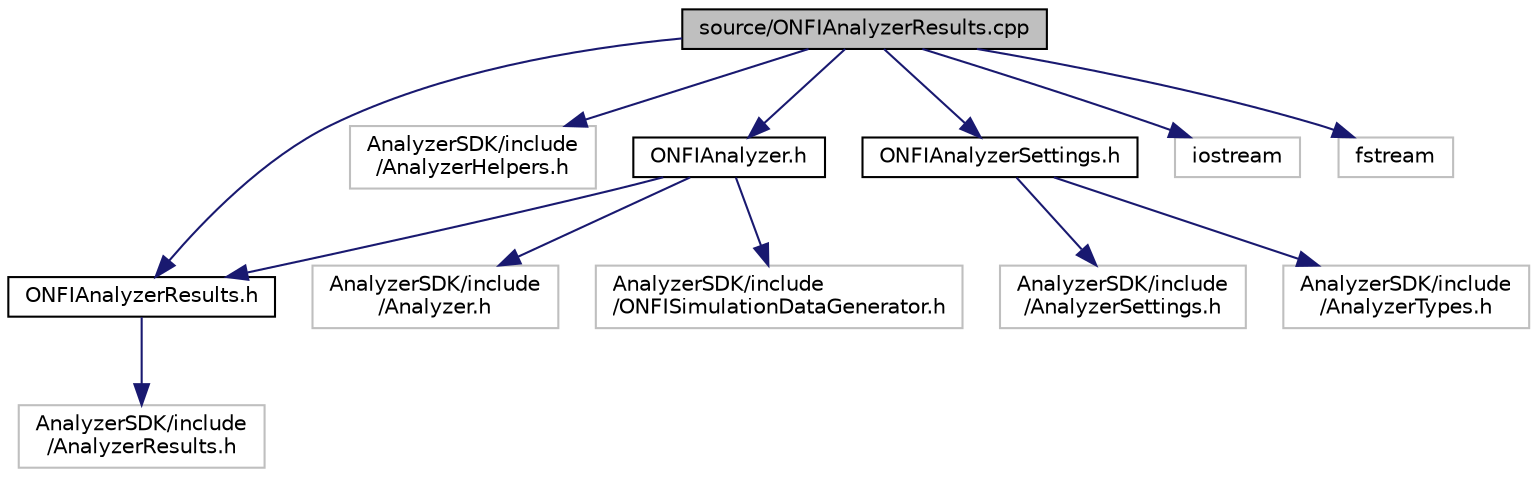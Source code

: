 digraph "source/ONFIAnalyzerResults.cpp"
{
  edge [fontname="Helvetica",fontsize="10",labelfontname="Helvetica",labelfontsize="10"];
  node [fontname="Helvetica",fontsize="10",shape=record];
  Node0 [label="source/ONFIAnalyzerResults.cpp",height=0.2,width=0.4,color="black", fillcolor="grey75", style="filled", fontcolor="black"];
  Node0 -> Node1 [color="midnightblue",fontsize="10",style="solid",fontname="Helvetica"];
  Node1 [label="ONFIAnalyzerResults.h",height=0.2,width=0.4,color="black", fillcolor="white", style="filled",URL="$ONFIAnalyzerResults_8h.html",tooltip="This class translates saved results into text for a variety of uses. Here we&#39;ll start thinking about ..."];
  Node1 -> Node2 [color="midnightblue",fontsize="10",style="solid",fontname="Helvetica"];
  Node2 [label="AnalyzerSDK/include\l/AnalyzerResults.h",height=0.2,width=0.4,color="grey75", fillcolor="white", style="filled"];
  Node0 -> Node3 [color="midnightblue",fontsize="10",style="solid",fontname="Helvetica"];
  Node3 [label="AnalyzerSDK/include\l/AnalyzerHelpers.h",height=0.2,width=0.4,color="grey75", fillcolor="white", style="filled"];
  Node0 -> Node4 [color="midnightblue",fontsize="10",style="solid",fontname="Helvetica"];
  Node4 [label="ONFIAnalyzer.h",height=0.2,width=0.4,color="black", fillcolor="white", style="filled",URL="$ONFIAnalyzer_8h.html"];
  Node4 -> Node5 [color="midnightblue",fontsize="10",style="solid",fontname="Helvetica"];
  Node5 [label="AnalyzerSDK/include\l/Analyzer.h",height=0.2,width=0.4,color="grey75", fillcolor="white", style="filled"];
  Node4 -> Node1 [color="midnightblue",fontsize="10",style="solid",fontname="Helvetica"];
  Node4 -> Node6 [color="midnightblue",fontsize="10",style="solid",fontname="Helvetica"];
  Node6 [label="AnalyzerSDK/include\l/ONFISimulationDataGenerator.h",height=0.2,width=0.4,color="grey75", fillcolor="white", style="filled"];
  Node0 -> Node7 [color="midnightblue",fontsize="10",style="solid",fontname="Helvetica"];
  Node7 [label="ONFIAnalyzerSettings.h",height=0.2,width=0.4,color="black", fillcolor="white", style="filled",URL="$ONFIAnalyzerSettings_8h.html",tooltip="this fucntion will define the settings our analyzer needs, and create interfaces that’ll allow the L..."];
  Node7 -> Node8 [color="midnightblue",fontsize="10",style="solid",fontname="Helvetica"];
  Node8 [label="AnalyzerSDK/include\l/AnalyzerSettings.h",height=0.2,width=0.4,color="grey75", fillcolor="white", style="filled"];
  Node7 -> Node9 [color="midnightblue",fontsize="10",style="solid",fontname="Helvetica"];
  Node9 [label="AnalyzerSDK/include\l/AnalyzerTypes.h",height=0.2,width=0.4,color="grey75", fillcolor="white", style="filled"];
  Node0 -> Node10 [color="midnightblue",fontsize="10",style="solid",fontname="Helvetica"];
  Node10 [label="iostream",height=0.2,width=0.4,color="grey75", fillcolor="white", style="filled"];
  Node0 -> Node11 [color="midnightblue",fontsize="10",style="solid",fontname="Helvetica"];
  Node11 [label="fstream",height=0.2,width=0.4,color="grey75", fillcolor="white", style="filled"];
}
